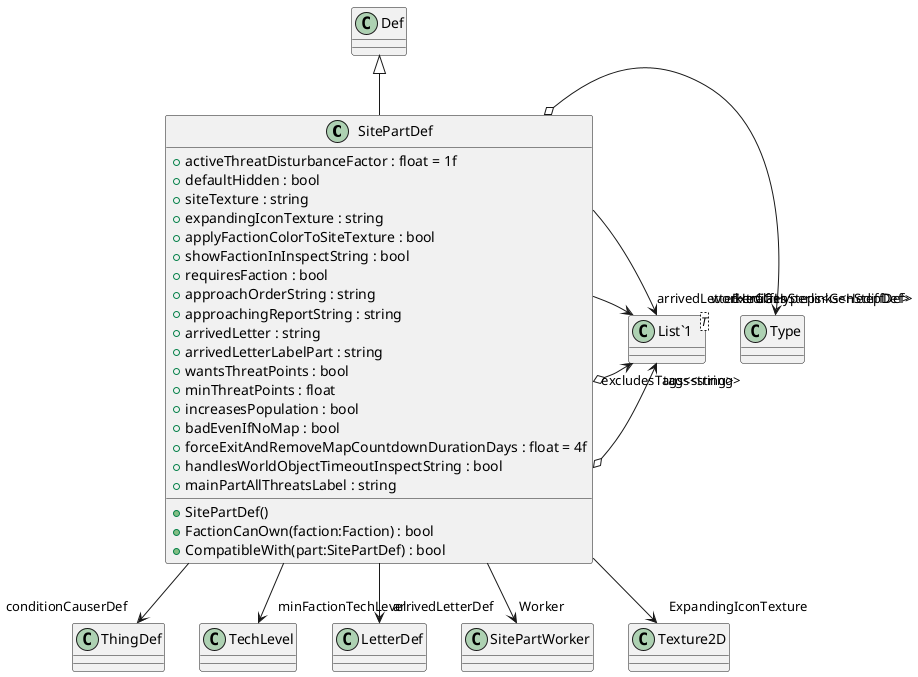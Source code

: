 @startuml
class SitePartDef {
    + activeThreatDisturbanceFactor : float = 1f
    + defaultHidden : bool
    + siteTexture : string
    + expandingIconTexture : string
    + applyFactionColorToSiteTexture : bool
    + showFactionInInspectString : bool
    + requiresFaction : bool
    + approachOrderString : string
    + approachingReportString : string
    + arrivedLetter : string
    + arrivedLetterLabelPart : string
    + wantsThreatPoints : bool
    + minThreatPoints : float
    + increasesPopulation : bool
    + badEvenIfNoMap : bool
    + forceExitAndRemoveMapCountdownDurationDays : float = 4f
    + handlesWorldObjectTimeoutInspectString : bool
    + mainPartAllThreatsLabel : string
    + SitePartDef()
    + FactionCanOwn(faction:Faction) : bool
    + CompatibleWith(part:SitePartDef) : bool
}
class "List`1"<T> {
}
Def <|-- SitePartDef
SitePartDef --> "conditionCauserDef" ThingDef
SitePartDef o-> "workerClass" Type
SitePartDef --> "minFactionTechLevel" TechLevel
SitePartDef o-> "tags<string>" "List`1"
SitePartDef o-> "excludesTags<string>" "List`1"
SitePartDef --> "arrivedLetterHediffHyperlinks<HediffDef>" "List`1"
SitePartDef --> "arrivedLetterDef" LetterDef
SitePartDef --> "Worker" SitePartWorker
SitePartDef --> "ExpandingIconTexture" Texture2D
SitePartDef --> "ExtraGenSteps<GenStepDef>" "List`1"
@enduml
